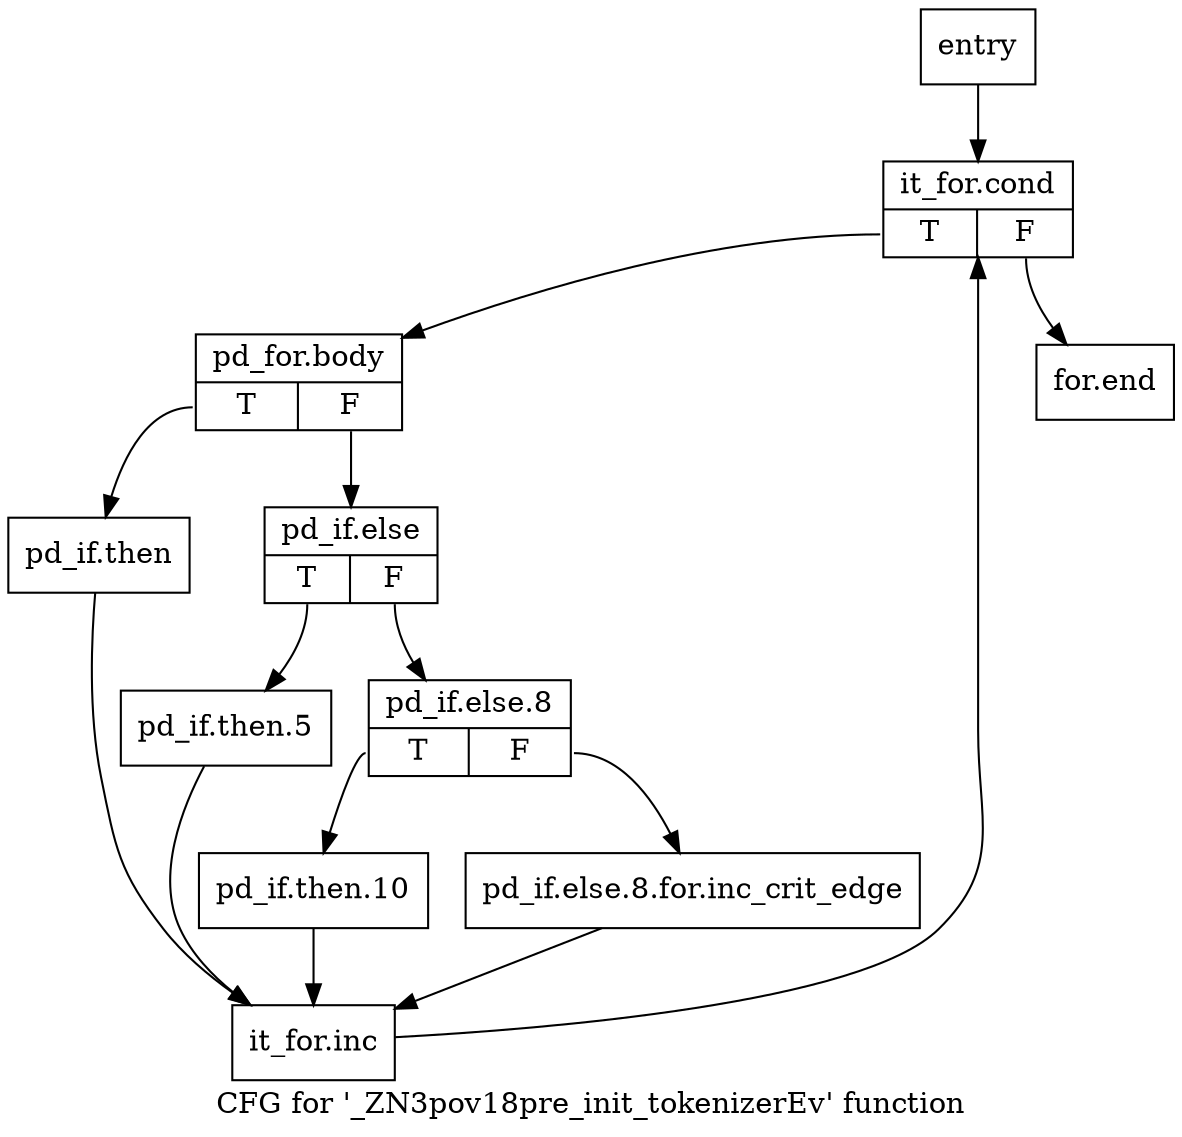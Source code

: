 digraph "CFG for '_ZN3pov18pre_init_tokenizerEv' function" {
	label="CFG for '_ZN3pov18pre_init_tokenizerEv' function";

	Node0x20bec90 [shape=record,label="{entry}"];
	Node0x20bec90 -> Node0x20bece0;
	Node0x20bece0 [shape=record,label="{it_for.cond|{<s0>T|<s1>F}}"];
	Node0x20bece0:s0 -> Node0x20bed30;
	Node0x20bece0:s1 -> Node0x20bf840;
	Node0x20bed30 [shape=record,label="{pd_for.body|{<s0>T|<s1>F}}"];
	Node0x20bed30:s0 -> Node0x20bed80;
	Node0x20bed30:s1 -> Node0x20bedd0;
	Node0x20bed80 [shape=record,label="{pd_if.then}"];
	Node0x20bed80 -> Node0x20bf7f0;
	Node0x20bedd0 [shape=record,label="{pd_if.else|{<s0>T|<s1>F}}"];
	Node0x20bedd0:s0 -> Node0x20bee20;
	Node0x20bedd0:s1 -> Node0x20bee70;
	Node0x20bee20 [shape=record,label="{pd_if.then.5}"];
	Node0x20bee20 -> Node0x20bf7f0;
	Node0x20bee70 [shape=record,label="{pd_if.else.8|{<s0>T|<s1>F}}"];
	Node0x20bee70:s0 -> Node0x20bef10;
	Node0x20bee70:s1 -> Node0x20beec0;
	Node0x20beec0 [shape=record,label="{pd_if.else.8.for.inc_crit_edge}"];
	Node0x20beec0 -> Node0x20bf7f0;
	Node0x20bef10 [shape=record,label="{pd_if.then.10}"];
	Node0x20bef10 -> Node0x20bf7f0;
	Node0x20bf7f0 [shape=record,label="{it_for.inc}"];
	Node0x20bf7f0 -> Node0x20bece0;
	Node0x20bf840 [shape=record,label="{for.end}"];
}
